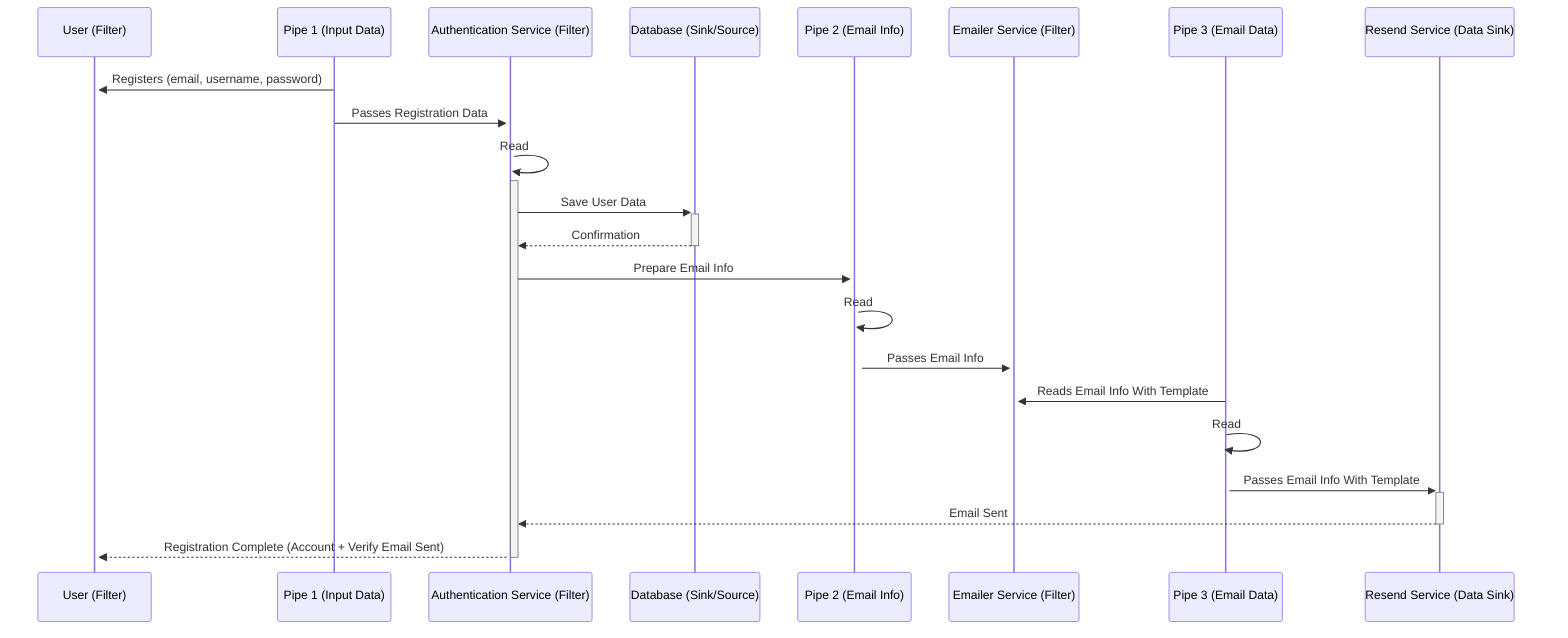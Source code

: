 sequenceDiagram
    participant U as User (Filter)
    participant P1 as Pipe 1 (Input Data)
    participant AS as Authentication Service (Filter)
    participant DB as Database (Sink/Source)
    participant P2 as Pipe 2 (Email Info)
    participant ES as Emailer Service (Filter)
    participant P3 as Pipe 3 (Email Data)
    participant R as Resend Service (Data Sink)

    P1->>+U: Registers (email, username, password)
    P1->>+AS: Passes Registration Data
    AS->>+AS: Read
    AS->>+DB: Save User Data
    DB-->>-AS: Confirmation
    AS->>+P2: Prepare Email Info
    P2->>+P2: Read
    P2->>+ES: Passes Email Info
    P3->>+ES: Reads Email Info With Template
    P3->>+P3: Read
    P3->>+R: Passes Email Info With Template
    R-->>-AS: Email Sent
    AS-->>-U: Registration Complete (Account + Verify Email Sent)
